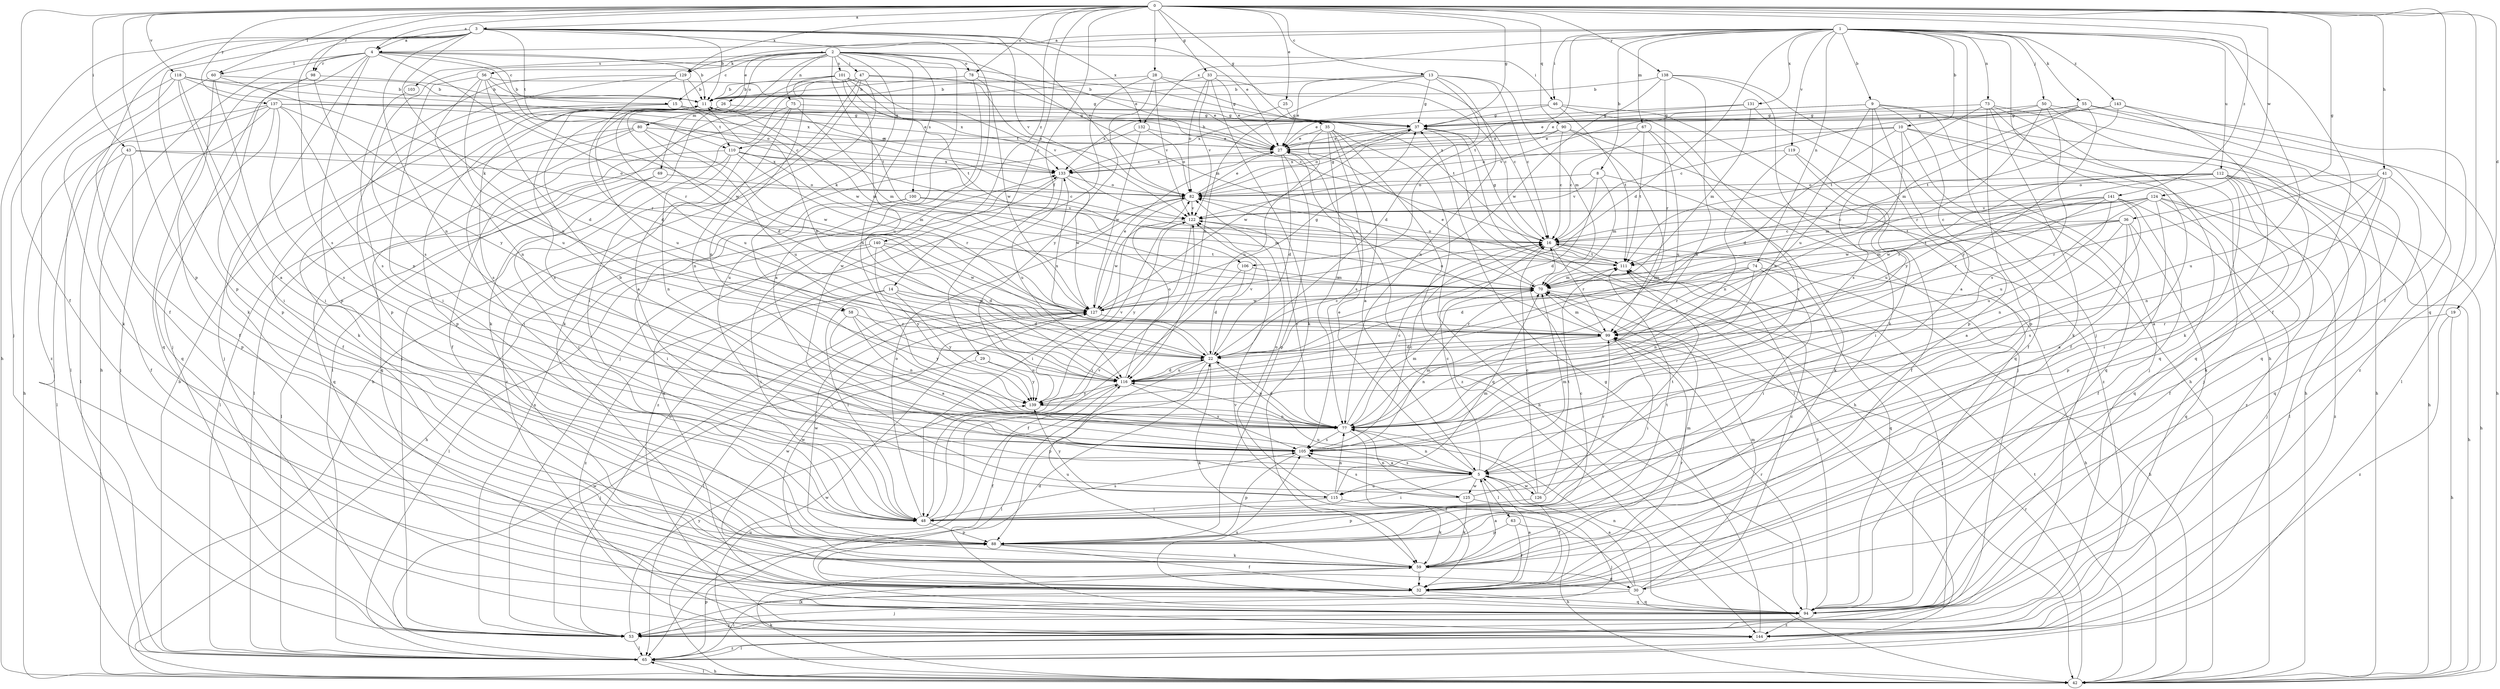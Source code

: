 strict digraph  {
0;
1;
2;
3;
4;
5;
8;
9;
10;
11;
13;
14;
15;
16;
19;
22;
25;
26;
27;
28;
29;
30;
32;
33;
35;
36;
37;
41;
42;
43;
46;
47;
48;
50;
53;
55;
56;
58;
59;
60;
63;
65;
67;
69;
70;
73;
74;
75;
77;
78;
80;
82;
88;
90;
94;
98;
99;
100;
101;
103;
105;
106;
110;
111;
112;
115;
116;
118;
119;
122;
124;
125;
126;
127;
129;
131;
132;
133;
137;
138;
139;
140;
141;
143;
144;
0 -> 3  [label=a];
0 -> 4  [label=a];
0 -> 13  [label=c];
0 -> 14  [label=c];
0 -> 19  [label=d];
0 -> 25  [label=e];
0 -> 28  [label=f];
0 -> 29  [label=f];
0 -> 30  [label=f];
0 -> 32  [label=f];
0 -> 33  [label=g];
0 -> 35  [label=g];
0 -> 36  [label=g];
0 -> 37  [label=g];
0 -> 41  [label=h];
0 -> 43  [label=i];
0 -> 60  [label=l];
0 -> 78  [label=o];
0 -> 88  [label=p];
0 -> 90  [label=q];
0 -> 94  [label=q];
0 -> 98  [label=r];
0 -> 118  [label=v];
0 -> 124  [label=w];
0 -> 129  [label=x];
0 -> 137  [label=y];
0 -> 138  [label=y];
0 -> 140  [label=z];
0 -> 141  [label=z];
1 -> 4  [label=a];
1 -> 8  [label=b];
1 -> 9  [label=b];
1 -> 10  [label=b];
1 -> 22  [label=d];
1 -> 32  [label=f];
1 -> 42  [label=h];
1 -> 46  [label=i];
1 -> 50  [label=j];
1 -> 53  [label=j];
1 -> 55  [label=k];
1 -> 67  [label=m];
1 -> 73  [label=n];
1 -> 74  [label=n];
1 -> 106  [label=t];
1 -> 112  [label=u];
1 -> 115  [label=u];
1 -> 119  [label=v];
1 -> 129  [label=x];
1 -> 131  [label=x];
1 -> 132  [label=x];
1 -> 143  [label=z];
2 -> 15  [label=c];
2 -> 26  [label=e];
2 -> 46  [label=i];
2 -> 47  [label=i];
2 -> 56  [label=k];
2 -> 58  [label=k];
2 -> 69  [label=m];
2 -> 70  [label=m];
2 -> 75  [label=n];
2 -> 77  [label=n];
2 -> 78  [label=o];
2 -> 80  [label=o];
2 -> 100  [label=s];
2 -> 101  [label=s];
2 -> 103  [label=s];
2 -> 105  [label=s];
2 -> 106  [label=t];
2 -> 115  [label=u];
3 -> 4  [label=a];
3 -> 11  [label=b];
3 -> 27  [label=e];
3 -> 32  [label=f];
3 -> 42  [label=h];
3 -> 53  [label=j];
3 -> 58  [label=k];
3 -> 77  [label=n];
3 -> 82  [label=o];
3 -> 88  [label=p];
3 -> 105  [label=s];
3 -> 110  [label=t];
3 -> 122  [label=v];
3 -> 125  [label=w];
3 -> 132  [label=x];
4 -> 11  [label=b];
4 -> 15  [label=c];
4 -> 16  [label=c];
4 -> 27  [label=e];
4 -> 42  [label=h];
4 -> 53  [label=j];
4 -> 59  [label=k];
4 -> 60  [label=l];
4 -> 88  [label=p];
4 -> 98  [label=r];
4 -> 99  [label=r];
5 -> 16  [label=c];
5 -> 27  [label=e];
5 -> 32  [label=f];
5 -> 48  [label=i];
5 -> 63  [label=l];
5 -> 70  [label=m];
5 -> 77  [label=n];
5 -> 105  [label=s];
5 -> 115  [label=u];
5 -> 125  [label=w];
5 -> 126  [label=w];
8 -> 22  [label=d];
8 -> 59  [label=k];
8 -> 70  [label=m];
8 -> 82  [label=o];
8 -> 122  [label=v];
9 -> 5  [label=a];
9 -> 32  [label=f];
9 -> 37  [label=g];
9 -> 42  [label=h];
9 -> 53  [label=j];
9 -> 77  [label=n];
9 -> 105  [label=s];
9 -> 122  [label=v];
10 -> 22  [label=d];
10 -> 42  [label=h];
10 -> 53  [label=j];
10 -> 82  [label=o];
10 -> 94  [label=q];
10 -> 110  [label=t];
10 -> 139  [label=y];
11 -> 37  [label=g];
11 -> 59  [label=k];
11 -> 70  [label=m];
11 -> 88  [label=p];
11 -> 105  [label=s];
11 -> 116  [label=u];
13 -> 11  [label=b];
13 -> 16  [label=c];
13 -> 22  [label=d];
13 -> 27  [label=e];
13 -> 37  [label=g];
13 -> 70  [label=m];
13 -> 77  [label=n];
13 -> 116  [label=u];
14 -> 22  [label=d];
14 -> 48  [label=i];
14 -> 127  [label=w];
14 -> 139  [label=y];
14 -> 144  [label=z];
15 -> 32  [label=f];
15 -> 37  [label=g];
15 -> 105  [label=s];
15 -> 110  [label=t];
15 -> 133  [label=x];
16 -> 37  [label=g];
16 -> 42  [label=h];
16 -> 94  [label=q];
16 -> 99  [label=r];
16 -> 111  [label=t];
19 -> 42  [label=h];
19 -> 99  [label=r];
19 -> 144  [label=z];
22 -> 11  [label=b];
22 -> 16  [label=c];
22 -> 59  [label=k];
22 -> 65  [label=l];
22 -> 77  [label=n];
22 -> 88  [label=p];
22 -> 116  [label=u];
22 -> 122  [label=v];
22 -> 133  [label=x];
25 -> 37  [label=g];
25 -> 133  [label=x];
26 -> 22  [label=d];
26 -> 37  [label=g];
26 -> 116  [label=u];
27 -> 11  [label=b];
27 -> 22  [label=d];
27 -> 88  [label=p];
27 -> 94  [label=q];
27 -> 133  [label=x];
28 -> 11  [label=b];
28 -> 16  [label=c];
28 -> 53  [label=j];
28 -> 111  [label=t];
28 -> 122  [label=v];
28 -> 139  [label=y];
29 -> 53  [label=j];
29 -> 116  [label=u];
29 -> 139  [label=y];
30 -> 5  [label=a];
30 -> 16  [label=c];
30 -> 53  [label=j];
30 -> 70  [label=m];
30 -> 94  [label=q];
30 -> 122  [label=v];
30 -> 127  [label=w];
32 -> 5  [label=a];
32 -> 65  [label=l];
32 -> 94  [label=q];
32 -> 99  [label=r];
33 -> 11  [label=b];
33 -> 16  [label=c];
33 -> 27  [label=e];
33 -> 59  [label=k];
33 -> 82  [label=o];
33 -> 122  [label=v];
35 -> 5  [label=a];
35 -> 27  [label=e];
35 -> 42  [label=h];
35 -> 77  [label=n];
35 -> 105  [label=s];
35 -> 116  [label=u];
35 -> 144  [label=z];
36 -> 5  [label=a];
36 -> 16  [label=c];
36 -> 70  [label=m];
36 -> 94  [label=q];
36 -> 105  [label=s];
36 -> 111  [label=t];
36 -> 116  [label=u];
37 -> 27  [label=e];
37 -> 42  [label=h];
37 -> 65  [label=l];
37 -> 82  [label=o];
37 -> 127  [label=w];
41 -> 5  [label=a];
41 -> 59  [label=k];
41 -> 77  [label=n];
41 -> 82  [label=o];
41 -> 94  [label=q];
41 -> 99  [label=r];
42 -> 59  [label=k];
42 -> 65  [label=l];
42 -> 99  [label=r];
42 -> 111  [label=t];
42 -> 116  [label=u];
42 -> 127  [label=w];
43 -> 32  [label=f];
43 -> 65  [label=l];
43 -> 82  [label=o];
43 -> 88  [label=p];
43 -> 133  [label=x];
46 -> 37  [label=g];
46 -> 53  [label=j];
46 -> 94  [label=q];
46 -> 111  [label=t];
46 -> 133  [label=x];
47 -> 11  [label=b];
47 -> 16  [label=c];
47 -> 37  [label=g];
47 -> 42  [label=h];
47 -> 48  [label=i];
47 -> 53  [label=j];
47 -> 59  [label=k];
47 -> 65  [label=l];
48 -> 82  [label=o];
48 -> 88  [label=p];
48 -> 105  [label=s];
48 -> 122  [label=v];
50 -> 16  [label=c];
50 -> 37  [label=g];
50 -> 42  [label=h];
50 -> 94  [label=q];
50 -> 99  [label=r];
50 -> 105  [label=s];
53 -> 65  [label=l];
53 -> 82  [label=o];
53 -> 133  [label=x];
53 -> 139  [label=y];
55 -> 27  [label=e];
55 -> 37  [label=g];
55 -> 65  [label=l];
55 -> 70  [label=m];
55 -> 94  [label=q];
55 -> 111  [label=t];
55 -> 139  [label=y];
56 -> 11  [label=b];
56 -> 22  [label=d];
56 -> 37  [label=g];
56 -> 48  [label=i];
56 -> 77  [label=n];
56 -> 116  [label=u];
56 -> 127  [label=w];
58 -> 5  [label=a];
58 -> 77  [label=n];
58 -> 99  [label=r];
58 -> 139  [label=y];
59 -> 5  [label=a];
59 -> 32  [label=f];
59 -> 70  [label=m];
59 -> 116  [label=u];
59 -> 127  [label=w];
59 -> 30  [label=q];
60 -> 11  [label=b];
60 -> 32  [label=f];
60 -> 48  [label=i];
60 -> 65  [label=l];
60 -> 99  [label=r];
63 -> 32  [label=f];
63 -> 42  [label=h];
63 -> 88  [label=p];
65 -> 11  [label=b];
65 -> 42  [label=h];
65 -> 88  [label=p];
65 -> 127  [label=w];
65 -> 144  [label=z];
67 -> 16  [label=c];
67 -> 27  [label=e];
67 -> 105  [label=s];
67 -> 111  [label=t];
67 -> 116  [label=u];
69 -> 48  [label=i];
69 -> 65  [label=l];
69 -> 82  [label=o];
70 -> 27  [label=e];
70 -> 53  [label=j];
70 -> 127  [label=w];
73 -> 32  [label=f];
73 -> 37  [label=g];
73 -> 42  [label=h];
73 -> 59  [label=k];
73 -> 88  [label=p];
73 -> 94  [label=q];
73 -> 116  [label=u];
74 -> 22  [label=d];
74 -> 42  [label=h];
74 -> 48  [label=i];
74 -> 70  [label=m];
74 -> 77  [label=n];
74 -> 99  [label=r];
75 -> 5  [label=a];
75 -> 32  [label=f];
75 -> 37  [label=g];
75 -> 70  [label=m];
75 -> 77  [label=n];
77 -> 16  [label=c];
77 -> 22  [label=d];
77 -> 32  [label=f];
77 -> 70  [label=m];
77 -> 105  [label=s];
77 -> 122  [label=v];
78 -> 5  [label=a];
78 -> 11  [label=b];
78 -> 27  [label=e];
78 -> 127  [label=w];
80 -> 27  [label=e];
80 -> 48  [label=i];
80 -> 65  [label=l];
80 -> 94  [label=q];
80 -> 116  [label=u];
80 -> 127  [label=w];
82 -> 27  [label=e];
82 -> 37  [label=g];
82 -> 48  [label=i];
82 -> 122  [label=v];
88 -> 16  [label=c];
88 -> 32  [label=f];
88 -> 59  [label=k];
88 -> 111  [label=t];
88 -> 127  [label=w];
90 -> 16  [label=c];
90 -> 27  [label=e];
90 -> 77  [label=n];
90 -> 133  [label=x];
90 -> 144  [label=z];
94 -> 22  [label=d];
94 -> 53  [label=j];
94 -> 77  [label=n];
94 -> 99  [label=r];
94 -> 105  [label=s];
94 -> 111  [label=t];
94 -> 133  [label=x];
94 -> 144  [label=z];
98 -> 11  [label=b];
98 -> 88  [label=p];
98 -> 94  [label=q];
98 -> 139  [label=y];
99 -> 22  [label=d];
99 -> 48  [label=i];
99 -> 70  [label=m];
99 -> 77  [label=n];
99 -> 82  [label=o];
100 -> 42  [label=h];
100 -> 48  [label=i];
100 -> 70  [label=m];
100 -> 122  [label=v];
101 -> 11  [label=b];
101 -> 59  [label=k];
101 -> 77  [label=n];
101 -> 82  [label=o];
101 -> 111  [label=t];
101 -> 116  [label=u];
101 -> 122  [label=v];
101 -> 133  [label=x];
103 -> 105  [label=s];
105 -> 5  [label=a];
105 -> 11  [label=b];
105 -> 16  [label=c];
105 -> 70  [label=m];
105 -> 88  [label=p];
106 -> 22  [label=d];
106 -> 32  [label=f];
106 -> 70  [label=m];
110 -> 16  [label=c];
110 -> 65  [label=l];
110 -> 70  [label=m];
110 -> 77  [label=n];
110 -> 94  [label=q];
110 -> 99  [label=r];
110 -> 133  [label=x];
111 -> 70  [label=m];
111 -> 82  [label=o];
112 -> 42  [label=h];
112 -> 48  [label=i];
112 -> 65  [label=l];
112 -> 70  [label=m];
112 -> 82  [label=o];
112 -> 94  [label=q];
112 -> 99  [label=r];
112 -> 116  [label=u];
112 -> 144  [label=z];
115 -> 48  [label=i];
115 -> 59  [label=k];
115 -> 70  [label=m];
115 -> 77  [label=n];
115 -> 82  [label=o];
115 -> 139  [label=y];
116 -> 22  [label=d];
116 -> 32  [label=f];
116 -> 82  [label=o];
116 -> 105  [label=s];
116 -> 139  [label=y];
118 -> 5  [label=a];
118 -> 11  [label=b];
118 -> 48  [label=i];
118 -> 59  [label=k];
118 -> 82  [label=o];
118 -> 133  [label=x];
118 -> 144  [label=z];
119 -> 32  [label=f];
119 -> 48  [label=i];
119 -> 77  [label=n];
119 -> 133  [label=x];
122 -> 16  [label=c];
122 -> 48  [label=i];
122 -> 127  [label=w];
122 -> 139  [label=y];
124 -> 16  [label=c];
124 -> 32  [label=f];
124 -> 42  [label=h];
124 -> 88  [label=p];
124 -> 111  [label=t];
124 -> 116  [label=u];
124 -> 122  [label=v];
124 -> 127  [label=w];
124 -> 144  [label=z];
125 -> 53  [label=j];
125 -> 59  [label=k];
125 -> 77  [label=n];
125 -> 105  [label=s];
125 -> 111  [label=t];
126 -> 16  [label=c];
126 -> 88  [label=p];
126 -> 99  [label=r];
126 -> 111  [label=t];
126 -> 116  [label=u];
127 -> 27  [label=e];
127 -> 37  [label=g];
127 -> 65  [label=l];
127 -> 99  [label=r];
129 -> 11  [label=b];
129 -> 22  [label=d];
129 -> 53  [label=j];
129 -> 88  [label=p];
129 -> 127  [label=w];
131 -> 27  [label=e];
131 -> 37  [label=g];
131 -> 70  [label=m];
131 -> 88  [label=p];
132 -> 27  [label=e];
132 -> 82  [label=o];
132 -> 127  [label=w];
132 -> 144  [label=z];
133 -> 82  [label=o];
133 -> 116  [label=u];
133 -> 127  [label=w];
133 -> 144  [label=z];
137 -> 27  [label=e];
137 -> 37  [label=g];
137 -> 42  [label=h];
137 -> 53  [label=j];
137 -> 65  [label=l];
137 -> 77  [label=n];
137 -> 94  [label=q];
137 -> 105  [label=s];
137 -> 116  [label=u];
138 -> 11  [label=b];
138 -> 42  [label=h];
138 -> 59  [label=k];
138 -> 77  [label=n];
138 -> 99  [label=r];
138 -> 127  [label=w];
139 -> 77  [label=n];
139 -> 122  [label=v];
140 -> 22  [label=d];
140 -> 48  [label=i];
140 -> 65  [label=l];
140 -> 111  [label=t];
140 -> 127  [label=w];
140 -> 139  [label=y];
141 -> 5  [label=a];
141 -> 16  [label=c];
141 -> 32  [label=f];
141 -> 53  [label=j];
141 -> 77  [label=n];
141 -> 99  [label=r];
141 -> 122  [label=v];
141 -> 127  [label=w];
143 -> 27  [label=e];
143 -> 37  [label=g];
143 -> 59  [label=k];
143 -> 111  [label=t];
143 -> 144  [label=z];
144 -> 37  [label=g];
144 -> 59  [label=k];
144 -> 65  [label=l];
}
